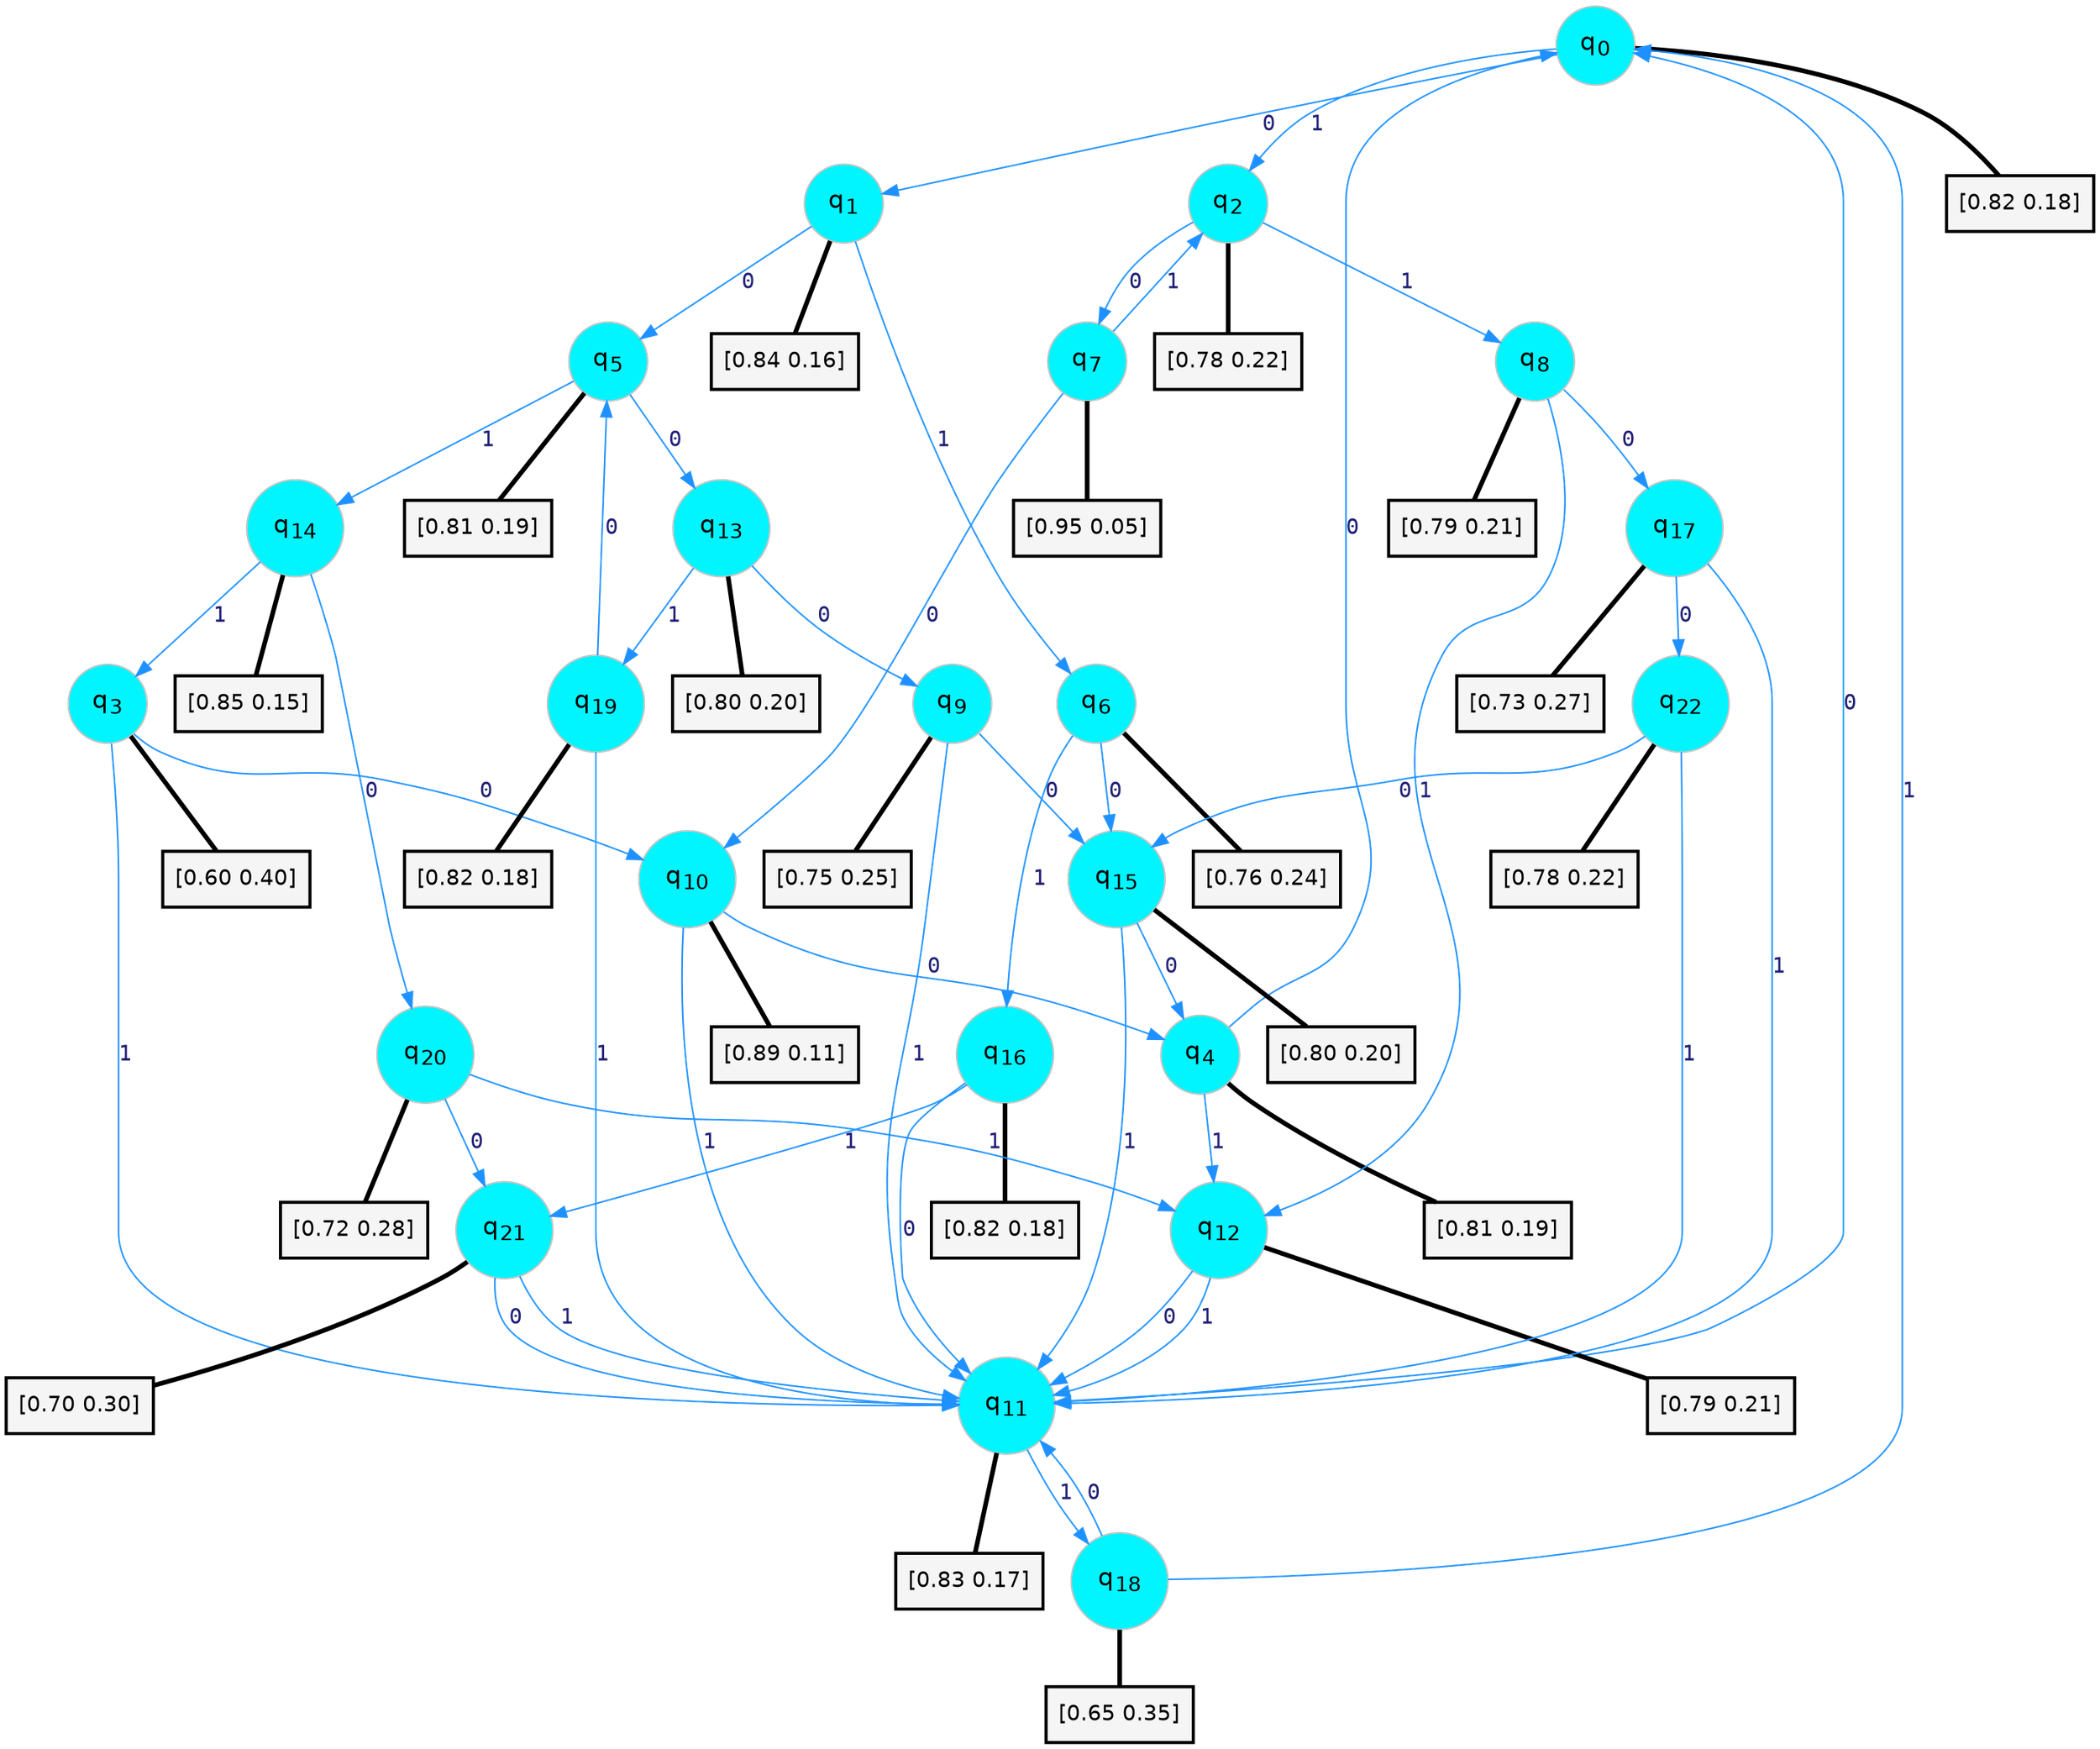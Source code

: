 digraph G {
graph [
bgcolor=transparent, dpi=300, rankdir=TD, size="40,25"];
node [
color=gray, fillcolor=turquoise1, fontcolor=black, fontname=Helvetica, fontsize=16, fontweight=bold, shape=circle, style=filled];
edge [
arrowsize=1, color=dodgerblue1, fontcolor=midnightblue, fontname=courier, fontweight=bold, penwidth=1, style=solid, weight=20];
0[label=<q<SUB>0</SUB>>];
1[label=<q<SUB>1</SUB>>];
2[label=<q<SUB>2</SUB>>];
3[label=<q<SUB>3</SUB>>];
4[label=<q<SUB>4</SUB>>];
5[label=<q<SUB>5</SUB>>];
6[label=<q<SUB>6</SUB>>];
7[label=<q<SUB>7</SUB>>];
8[label=<q<SUB>8</SUB>>];
9[label=<q<SUB>9</SUB>>];
10[label=<q<SUB>10</SUB>>];
11[label=<q<SUB>11</SUB>>];
12[label=<q<SUB>12</SUB>>];
13[label=<q<SUB>13</SUB>>];
14[label=<q<SUB>14</SUB>>];
15[label=<q<SUB>15</SUB>>];
16[label=<q<SUB>16</SUB>>];
17[label=<q<SUB>17</SUB>>];
18[label=<q<SUB>18</SUB>>];
19[label=<q<SUB>19</SUB>>];
20[label=<q<SUB>20</SUB>>];
21[label=<q<SUB>21</SUB>>];
22[label=<q<SUB>22</SUB>>];
23[label="[0.82 0.18]", shape=box,fontcolor=black, fontname=Helvetica, fontsize=14, penwidth=2, fillcolor=whitesmoke,color=black];
24[label="[0.84 0.16]", shape=box,fontcolor=black, fontname=Helvetica, fontsize=14, penwidth=2, fillcolor=whitesmoke,color=black];
25[label="[0.78 0.22]", shape=box,fontcolor=black, fontname=Helvetica, fontsize=14, penwidth=2, fillcolor=whitesmoke,color=black];
26[label="[0.60 0.40]", shape=box,fontcolor=black, fontname=Helvetica, fontsize=14, penwidth=2, fillcolor=whitesmoke,color=black];
27[label="[0.81 0.19]", shape=box,fontcolor=black, fontname=Helvetica, fontsize=14, penwidth=2, fillcolor=whitesmoke,color=black];
28[label="[0.81 0.19]", shape=box,fontcolor=black, fontname=Helvetica, fontsize=14, penwidth=2, fillcolor=whitesmoke,color=black];
29[label="[0.76 0.24]", shape=box,fontcolor=black, fontname=Helvetica, fontsize=14, penwidth=2, fillcolor=whitesmoke,color=black];
30[label="[0.95 0.05]", shape=box,fontcolor=black, fontname=Helvetica, fontsize=14, penwidth=2, fillcolor=whitesmoke,color=black];
31[label="[0.79 0.21]", shape=box,fontcolor=black, fontname=Helvetica, fontsize=14, penwidth=2, fillcolor=whitesmoke,color=black];
32[label="[0.75 0.25]", shape=box,fontcolor=black, fontname=Helvetica, fontsize=14, penwidth=2, fillcolor=whitesmoke,color=black];
33[label="[0.89 0.11]", shape=box,fontcolor=black, fontname=Helvetica, fontsize=14, penwidth=2, fillcolor=whitesmoke,color=black];
34[label="[0.83 0.17]", shape=box,fontcolor=black, fontname=Helvetica, fontsize=14, penwidth=2, fillcolor=whitesmoke,color=black];
35[label="[0.79 0.21]", shape=box,fontcolor=black, fontname=Helvetica, fontsize=14, penwidth=2, fillcolor=whitesmoke,color=black];
36[label="[0.80 0.20]", shape=box,fontcolor=black, fontname=Helvetica, fontsize=14, penwidth=2, fillcolor=whitesmoke,color=black];
37[label="[0.85 0.15]", shape=box,fontcolor=black, fontname=Helvetica, fontsize=14, penwidth=2, fillcolor=whitesmoke,color=black];
38[label="[0.80 0.20]", shape=box,fontcolor=black, fontname=Helvetica, fontsize=14, penwidth=2, fillcolor=whitesmoke,color=black];
39[label="[0.82 0.18]", shape=box,fontcolor=black, fontname=Helvetica, fontsize=14, penwidth=2, fillcolor=whitesmoke,color=black];
40[label="[0.73 0.27]", shape=box,fontcolor=black, fontname=Helvetica, fontsize=14, penwidth=2, fillcolor=whitesmoke,color=black];
41[label="[0.65 0.35]", shape=box,fontcolor=black, fontname=Helvetica, fontsize=14, penwidth=2, fillcolor=whitesmoke,color=black];
42[label="[0.82 0.18]", shape=box,fontcolor=black, fontname=Helvetica, fontsize=14, penwidth=2, fillcolor=whitesmoke,color=black];
43[label="[0.72 0.28]", shape=box,fontcolor=black, fontname=Helvetica, fontsize=14, penwidth=2, fillcolor=whitesmoke,color=black];
44[label="[0.70 0.30]", shape=box,fontcolor=black, fontname=Helvetica, fontsize=14, penwidth=2, fillcolor=whitesmoke,color=black];
45[label="[0.78 0.22]", shape=box,fontcolor=black, fontname=Helvetica, fontsize=14, penwidth=2, fillcolor=whitesmoke,color=black];
0->1 [label=0];
0->2 [label=1];
0->23 [arrowhead=none, penwidth=3,color=black];
1->5 [label=0];
1->6 [label=1];
1->24 [arrowhead=none, penwidth=3,color=black];
2->7 [label=0];
2->8 [label=1];
2->25 [arrowhead=none, penwidth=3,color=black];
3->10 [label=0];
3->11 [label=1];
3->26 [arrowhead=none, penwidth=3,color=black];
4->0 [label=0];
4->12 [label=1];
4->27 [arrowhead=none, penwidth=3,color=black];
5->13 [label=0];
5->14 [label=1];
5->28 [arrowhead=none, penwidth=3,color=black];
6->15 [label=0];
6->16 [label=1];
6->29 [arrowhead=none, penwidth=3,color=black];
7->10 [label=0];
7->2 [label=1];
7->30 [arrowhead=none, penwidth=3,color=black];
8->17 [label=0];
8->12 [label=1];
8->31 [arrowhead=none, penwidth=3,color=black];
9->15 [label=0];
9->11 [label=1];
9->32 [arrowhead=none, penwidth=3,color=black];
10->4 [label=0];
10->11 [label=1];
10->33 [arrowhead=none, penwidth=3,color=black];
11->0 [label=0];
11->18 [label=1];
11->34 [arrowhead=none, penwidth=3,color=black];
12->11 [label=0];
12->11 [label=1];
12->35 [arrowhead=none, penwidth=3,color=black];
13->9 [label=0];
13->19 [label=1];
13->36 [arrowhead=none, penwidth=3,color=black];
14->20 [label=0];
14->3 [label=1];
14->37 [arrowhead=none, penwidth=3,color=black];
15->4 [label=0];
15->11 [label=1];
15->38 [arrowhead=none, penwidth=3,color=black];
16->11 [label=0];
16->21 [label=1];
16->39 [arrowhead=none, penwidth=3,color=black];
17->22 [label=0];
17->11 [label=1];
17->40 [arrowhead=none, penwidth=3,color=black];
18->11 [label=0];
18->0 [label=1];
18->41 [arrowhead=none, penwidth=3,color=black];
19->5 [label=0];
19->11 [label=1];
19->42 [arrowhead=none, penwidth=3,color=black];
20->21 [label=0];
20->12 [label=1];
20->43 [arrowhead=none, penwidth=3,color=black];
21->11 [label=0];
21->11 [label=1];
21->44 [arrowhead=none, penwidth=3,color=black];
22->15 [label=0];
22->11 [label=1];
22->45 [arrowhead=none, penwidth=3,color=black];
}
